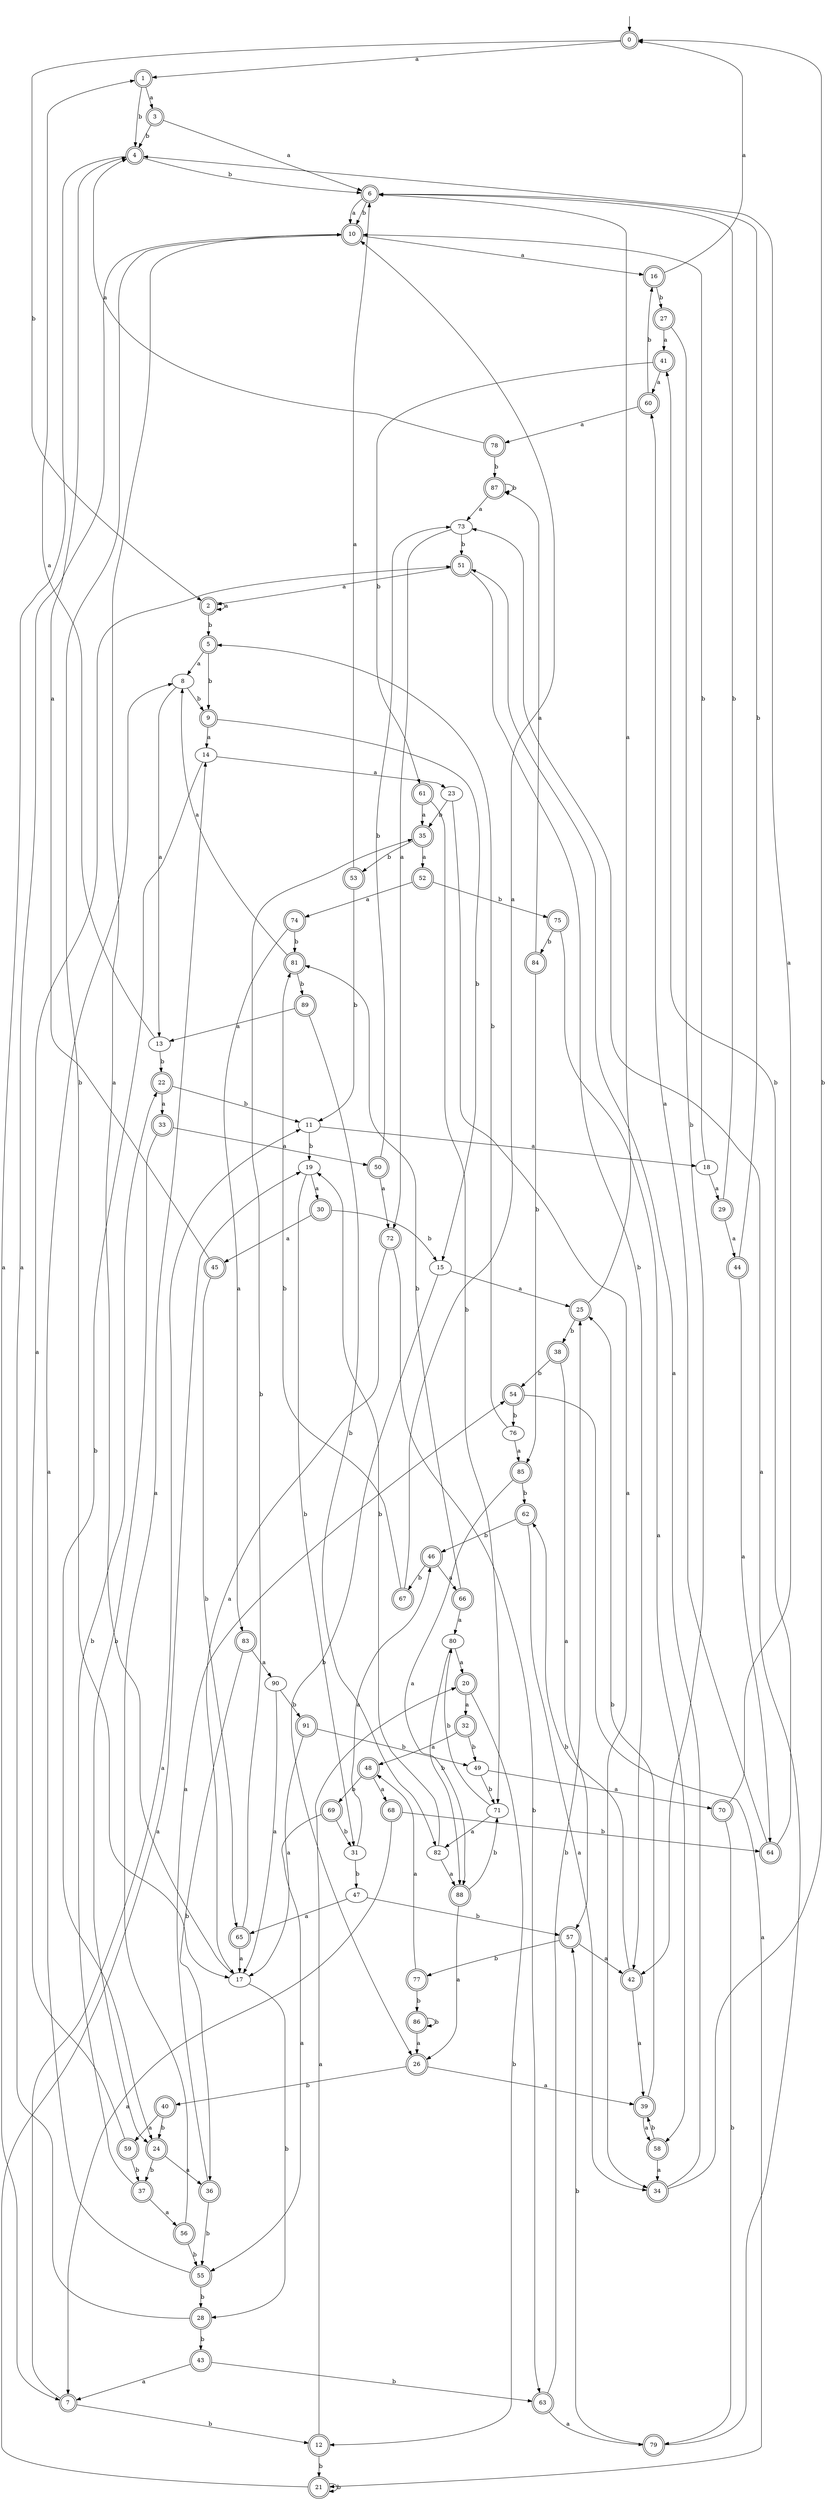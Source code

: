 digraph RandomDFA {
  __start0 [label="", shape=none];
  __start0 -> 0 [label=""];
  0 [shape=circle] [shape=doublecircle]
  0 -> 1 [label="a"]
  0 -> 2 [label="b"]
  1 [shape=doublecircle]
  1 -> 3 [label="a"]
  1 -> 4 [label="b"]
  2 [shape=doublecircle]
  2 -> 2 [label="a"]
  2 -> 5 [label="b"]
  3 [shape=doublecircle]
  3 -> 6 [label="a"]
  3 -> 4 [label="b"]
  4 [shape=doublecircle]
  4 -> 7 [label="a"]
  4 -> 6 [label="b"]
  5 [shape=doublecircle]
  5 -> 8 [label="a"]
  5 -> 9 [label="b"]
  6 [shape=doublecircle]
  6 -> 10 [label="a"]
  6 -> 10 [label="b"]
  7 [shape=doublecircle]
  7 -> 11 [label="a"]
  7 -> 12 [label="b"]
  8
  8 -> 13 [label="a"]
  8 -> 9 [label="b"]
  9 [shape=doublecircle]
  9 -> 14 [label="a"]
  9 -> 15 [label="b"]
  10 [shape=doublecircle]
  10 -> 16 [label="a"]
  10 -> 17 [label="b"]
  11
  11 -> 18 [label="a"]
  11 -> 19 [label="b"]
  12 [shape=doublecircle]
  12 -> 20 [label="a"]
  12 -> 21 [label="b"]
  13
  13 -> 1 [label="a"]
  13 -> 22 [label="b"]
  14
  14 -> 23 [label="a"]
  14 -> 24 [label="b"]
  15
  15 -> 25 [label="a"]
  15 -> 26 [label="b"]
  16 [shape=doublecircle]
  16 -> 0 [label="a"]
  16 -> 27 [label="b"]
  17
  17 -> 10 [label="a"]
  17 -> 28 [label="b"]
  18
  18 -> 29 [label="a"]
  18 -> 10 [label="b"]
  19
  19 -> 30 [label="a"]
  19 -> 31 [label="b"]
  20 [shape=doublecircle]
  20 -> 32 [label="a"]
  20 -> 12 [label="b"]
  21 [shape=doublecircle]
  21 -> 19 [label="a"]
  21 -> 21 [label="b"]
  22 [shape=doublecircle]
  22 -> 33 [label="a"]
  22 -> 11 [label="b"]
  23
  23 -> 34 [label="a"]
  23 -> 35 [label="b"]
  24 [shape=doublecircle]
  24 -> 36 [label="a"]
  24 -> 37 [label="b"]
  25 [shape=doublecircle]
  25 -> 6 [label="a"]
  25 -> 38 [label="b"]
  26 [shape=doublecircle]
  26 -> 39 [label="a"]
  26 -> 40 [label="b"]
  27 [shape=doublecircle]
  27 -> 41 [label="a"]
  27 -> 42 [label="b"]
  28 [shape=doublecircle]
  28 -> 10 [label="a"]
  28 -> 43 [label="b"]
  29 [shape=doublecircle]
  29 -> 44 [label="a"]
  29 -> 6 [label="b"]
  30 [shape=doublecircle]
  30 -> 45 [label="a"]
  30 -> 15 [label="b"]
  31
  31 -> 46 [label="a"]
  31 -> 47 [label="b"]
  32 [shape=doublecircle]
  32 -> 48 [label="a"]
  32 -> 49 [label="b"]
  33 [shape=doublecircle]
  33 -> 50 [label="a"]
  33 -> 24 [label="b"]
  34 [shape=doublecircle]
  34 -> 51 [label="a"]
  34 -> 0 [label="b"]
  35 [shape=doublecircle]
  35 -> 52 [label="a"]
  35 -> 53 [label="b"]
  36 [shape=doublecircle]
  36 -> 54 [label="a"]
  36 -> 55 [label="b"]
  37 [shape=doublecircle]
  37 -> 56 [label="a"]
  37 -> 22 [label="b"]
  38 [shape=doublecircle]
  38 -> 57 [label="a"]
  38 -> 54 [label="b"]
  39 [shape=doublecircle]
  39 -> 58 [label="a"]
  39 -> 25 [label="b"]
  40 [shape=doublecircle]
  40 -> 59 [label="a"]
  40 -> 24 [label="b"]
  41 [shape=doublecircle]
  41 -> 60 [label="a"]
  41 -> 61 [label="b"]
  42 [shape=doublecircle]
  42 -> 39 [label="a"]
  42 -> 62 [label="b"]
  43 [shape=doublecircle]
  43 -> 7 [label="a"]
  43 -> 63 [label="b"]
  44 [shape=doublecircle]
  44 -> 64 [label="a"]
  44 -> 6 [label="b"]
  45 [shape=doublecircle]
  45 -> 4 [label="a"]
  45 -> 65 [label="b"]
  46 [shape=doublecircle]
  46 -> 66 [label="a"]
  46 -> 67 [label="b"]
  47
  47 -> 65 [label="a"]
  47 -> 57 [label="b"]
  48 [shape=doublecircle]
  48 -> 68 [label="a"]
  48 -> 69 [label="b"]
  49
  49 -> 70 [label="a"]
  49 -> 71 [label="b"]
  50 [shape=doublecircle]
  50 -> 72 [label="a"]
  50 -> 73 [label="b"]
  51 [shape=doublecircle]
  51 -> 2 [label="a"]
  51 -> 42 [label="b"]
  52 [shape=doublecircle]
  52 -> 74 [label="a"]
  52 -> 75 [label="b"]
  53 [shape=doublecircle]
  53 -> 6 [label="a"]
  53 -> 11 [label="b"]
  54 [shape=doublecircle]
  54 -> 21 [label="a"]
  54 -> 76 [label="b"]
  55 [shape=doublecircle]
  55 -> 8 [label="a"]
  55 -> 28 [label="b"]
  56 [shape=doublecircle]
  56 -> 14 [label="a"]
  56 -> 55 [label="b"]
  57 [shape=doublecircle]
  57 -> 42 [label="a"]
  57 -> 77 [label="b"]
  58 [shape=doublecircle]
  58 -> 34 [label="a"]
  58 -> 39 [label="b"]
  59 [shape=doublecircle]
  59 -> 51 [label="a"]
  59 -> 37 [label="b"]
  60 [shape=doublecircle]
  60 -> 78 [label="a"]
  60 -> 16 [label="b"]
  61 [shape=doublecircle]
  61 -> 35 [label="a"]
  61 -> 71 [label="b"]
  62 [shape=doublecircle]
  62 -> 34 [label="a"]
  62 -> 46 [label="b"]
  63 [shape=doublecircle]
  63 -> 79 [label="a"]
  63 -> 25 [label="b"]
  64 [shape=doublecircle]
  64 -> 60 [label="a"]
  64 -> 41 [label="b"]
  65 [shape=doublecircle]
  65 -> 17 [label="a"]
  65 -> 35 [label="b"]
  66 [shape=doublecircle]
  66 -> 80 [label="a"]
  66 -> 81 [label="b"]
  67 [shape=doublecircle]
  67 -> 10 [label="a"]
  67 -> 81 [label="b"]
  68 [shape=doublecircle]
  68 -> 7 [label="a"]
  68 -> 64 [label="b"]
  69 [shape=doublecircle]
  69 -> 55 [label="a"]
  69 -> 31 [label="b"]
  70 [shape=doublecircle]
  70 -> 4 [label="a"]
  70 -> 79 [label="b"]
  71
  71 -> 82 [label="a"]
  71 -> 80 [label="b"]
  72 [shape=doublecircle]
  72 -> 17 [label="a"]
  72 -> 63 [label="b"]
  73
  73 -> 72 [label="a"]
  73 -> 51 [label="b"]
  74 [shape=doublecircle]
  74 -> 83 [label="a"]
  74 -> 81 [label="b"]
  75 [shape=doublecircle]
  75 -> 58 [label="a"]
  75 -> 84 [label="b"]
  76
  76 -> 85 [label="a"]
  76 -> 5 [label="b"]
  77 [shape=doublecircle]
  77 -> 48 [label="a"]
  77 -> 86 [label="b"]
  78 [shape=doublecircle]
  78 -> 4 [label="a"]
  78 -> 87 [label="b"]
  79 [shape=doublecircle]
  79 -> 73 [label="a"]
  79 -> 57 [label="b"]
  80
  80 -> 20 [label="a"]
  80 -> 88 [label="b"]
  81 [shape=doublecircle]
  81 -> 8 [label="a"]
  81 -> 89 [label="b"]
  82
  82 -> 88 [label="a"]
  82 -> 19 [label="b"]
  83 [shape=doublecircle]
  83 -> 90 [label="a"]
  83 -> 36 [label="b"]
  84 [shape=doublecircle]
  84 -> 87 [label="a"]
  84 -> 85 [label="b"]
  85 [shape=doublecircle]
  85 -> 88 [label="a"]
  85 -> 62 [label="b"]
  86 [shape=doublecircle]
  86 -> 26 [label="a"]
  86 -> 86 [label="b"]
  87 [shape=doublecircle]
  87 -> 73 [label="a"]
  87 -> 87 [label="b"]
  88 [shape=doublecircle]
  88 -> 26 [label="a"]
  88 -> 71 [label="b"]
  89 [shape=doublecircle]
  89 -> 13 [label="a"]
  89 -> 82 [label="b"]
  90
  90 -> 17 [label="a"]
  90 -> 91 [label="b"]
  91 [shape=doublecircle]
  91 -> 17 [label="a"]
  91 -> 49 [label="b"]
}

